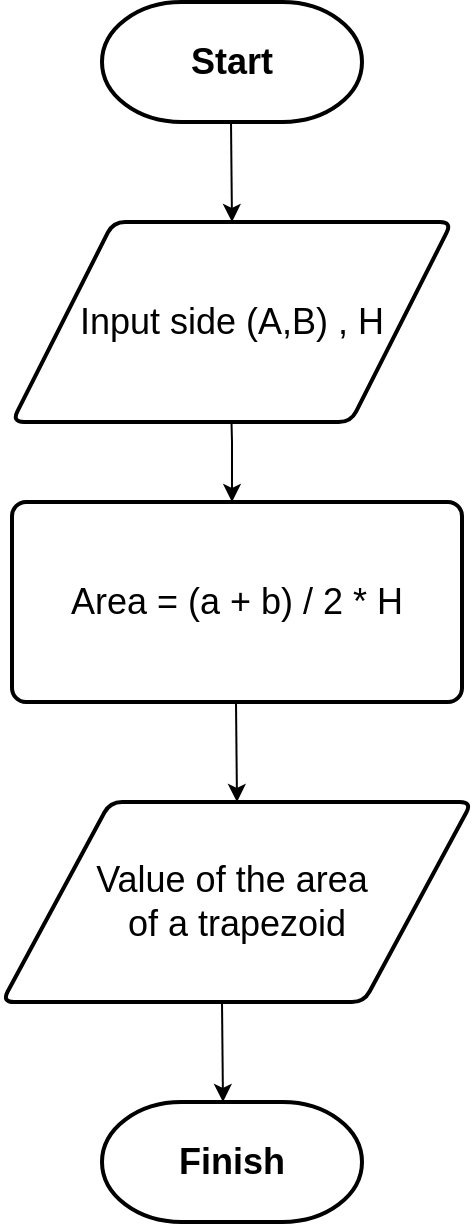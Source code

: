 <mxfile version="24.6.4" type="device">
  <diagram id="C5RBs43oDa-KdzZeNtuy" name="Page-1">
    <mxGraphModel dx="880" dy="468" grid="1" gridSize="10" guides="1" tooltips="1" connect="1" arrows="1" fold="1" page="1" pageScale="1" pageWidth="827" pageHeight="1169" math="0" shadow="0">
      <root>
        <mxCell id="WIyWlLk6GJQsqaUBKTNV-0" />
        <mxCell id="WIyWlLk6GJQsqaUBKTNV-1" parent="WIyWlLk6GJQsqaUBKTNV-0" />
        <mxCell id="s5HaO3MAj9RBRCdUonvZ-0" value="&lt;font style=&quot;font-size: 18px;&quot;&gt;&lt;b&gt;Start&lt;/b&gt;&lt;/font&gt;" style="strokeWidth=2;html=1;shape=mxgraph.flowchart.terminator;whiteSpace=wrap;" vertex="1" parent="WIyWlLk6GJQsqaUBKTNV-1">
          <mxGeometry x="260" y="90" width="130" height="60" as="geometry" />
        </mxCell>
        <mxCell id="s5HaO3MAj9RBRCdUonvZ-1" value="" style="endArrow=classic;html=1;rounded=0;" edge="1" parent="WIyWlLk6GJQsqaUBKTNV-1">
          <mxGeometry width="50" height="50" relative="1" as="geometry">
            <mxPoint x="324.5" y="150" as="sourcePoint" />
            <mxPoint x="325" y="200" as="targetPoint" />
          </mxGeometry>
        </mxCell>
        <mxCell id="s5HaO3MAj9RBRCdUonvZ-3" value="" style="endArrow=classic;html=1;rounded=0;" edge="1" parent="WIyWlLk6GJQsqaUBKTNV-1">
          <mxGeometry width="50" height="50" relative="1" as="geometry">
            <mxPoint x="324.5" y="290" as="sourcePoint" />
            <mxPoint x="325" y="340" as="targetPoint" />
            <Array as="points">
              <mxPoint x="325" y="310" />
            </Array>
          </mxGeometry>
        </mxCell>
        <mxCell id="s5HaO3MAj9RBRCdUonvZ-10" value="&lt;font style=&quot;font-size: 18px;&quot;&gt;Input side (A,B) , H&lt;/font&gt;" style="shape=parallelogram;html=1;strokeWidth=2;perimeter=parallelogramPerimeter;whiteSpace=wrap;rounded=1;arcSize=12;size=0.23;" vertex="1" parent="WIyWlLk6GJQsqaUBKTNV-1">
          <mxGeometry x="215" y="200" width="220" height="100" as="geometry" />
        </mxCell>
        <mxCell id="s5HaO3MAj9RBRCdUonvZ-12" value="&lt;font style=&quot;font-size: 18px;&quot;&gt;Area = (a + b) / 2 * H&lt;/font&gt;" style="rounded=1;whiteSpace=wrap;html=1;absoluteArcSize=1;arcSize=14;strokeWidth=2;" vertex="1" parent="WIyWlLk6GJQsqaUBKTNV-1">
          <mxGeometry x="215" y="340" width="225" height="100" as="geometry" />
        </mxCell>
        <mxCell id="s5HaO3MAj9RBRCdUonvZ-14" value="" style="endArrow=classic;html=1;rounded=0;" edge="1" parent="WIyWlLk6GJQsqaUBKTNV-1">
          <mxGeometry width="50" height="50" relative="1" as="geometry">
            <mxPoint x="327" y="440" as="sourcePoint" />
            <mxPoint x="327.5" y="490" as="targetPoint" />
          </mxGeometry>
        </mxCell>
        <mxCell id="s5HaO3MAj9RBRCdUonvZ-15" value="&lt;font style=&quot;font-size: 18px;&quot;&gt;Value of&amp;nbsp;&lt;span style=&quot;font-family: Arial; text-align: left; background-color: rgb(255, 255, 255);&quot;&gt;the area&amp;nbsp;&lt;/span&gt;&lt;/font&gt;&lt;div&gt;&lt;font style=&quot;font-size: 18px;&quot;&gt;&lt;span style=&quot;font-family: Arial; text-align: left; background-color: rgb(255, 255, 255);&quot;&gt;of a trapezoid&lt;/span&gt;&lt;/font&gt;&lt;/div&gt;" style="shape=parallelogram;html=1;strokeWidth=2;perimeter=parallelogramPerimeter;whiteSpace=wrap;rounded=1;arcSize=12;size=0.23;" vertex="1" parent="WIyWlLk6GJQsqaUBKTNV-1">
          <mxGeometry x="210" y="490" width="235" height="100" as="geometry" />
        </mxCell>
        <mxCell id="s5HaO3MAj9RBRCdUonvZ-16" value="" style="endArrow=classic;html=1;rounded=0;" edge="1" parent="WIyWlLk6GJQsqaUBKTNV-1">
          <mxGeometry width="50" height="50" relative="1" as="geometry">
            <mxPoint x="320" y="590" as="sourcePoint" />
            <mxPoint x="320.5" y="640" as="targetPoint" />
          </mxGeometry>
        </mxCell>
        <mxCell id="s5HaO3MAj9RBRCdUonvZ-17" value="&lt;font style=&quot;font-size: 18px;&quot;&gt;&lt;b&gt;Finish&lt;/b&gt;&lt;/font&gt;" style="strokeWidth=2;html=1;shape=mxgraph.flowchart.terminator;whiteSpace=wrap;" vertex="1" parent="WIyWlLk6GJQsqaUBKTNV-1">
          <mxGeometry x="260" y="640" width="130" height="60" as="geometry" />
        </mxCell>
      </root>
    </mxGraphModel>
  </diagram>
</mxfile>
